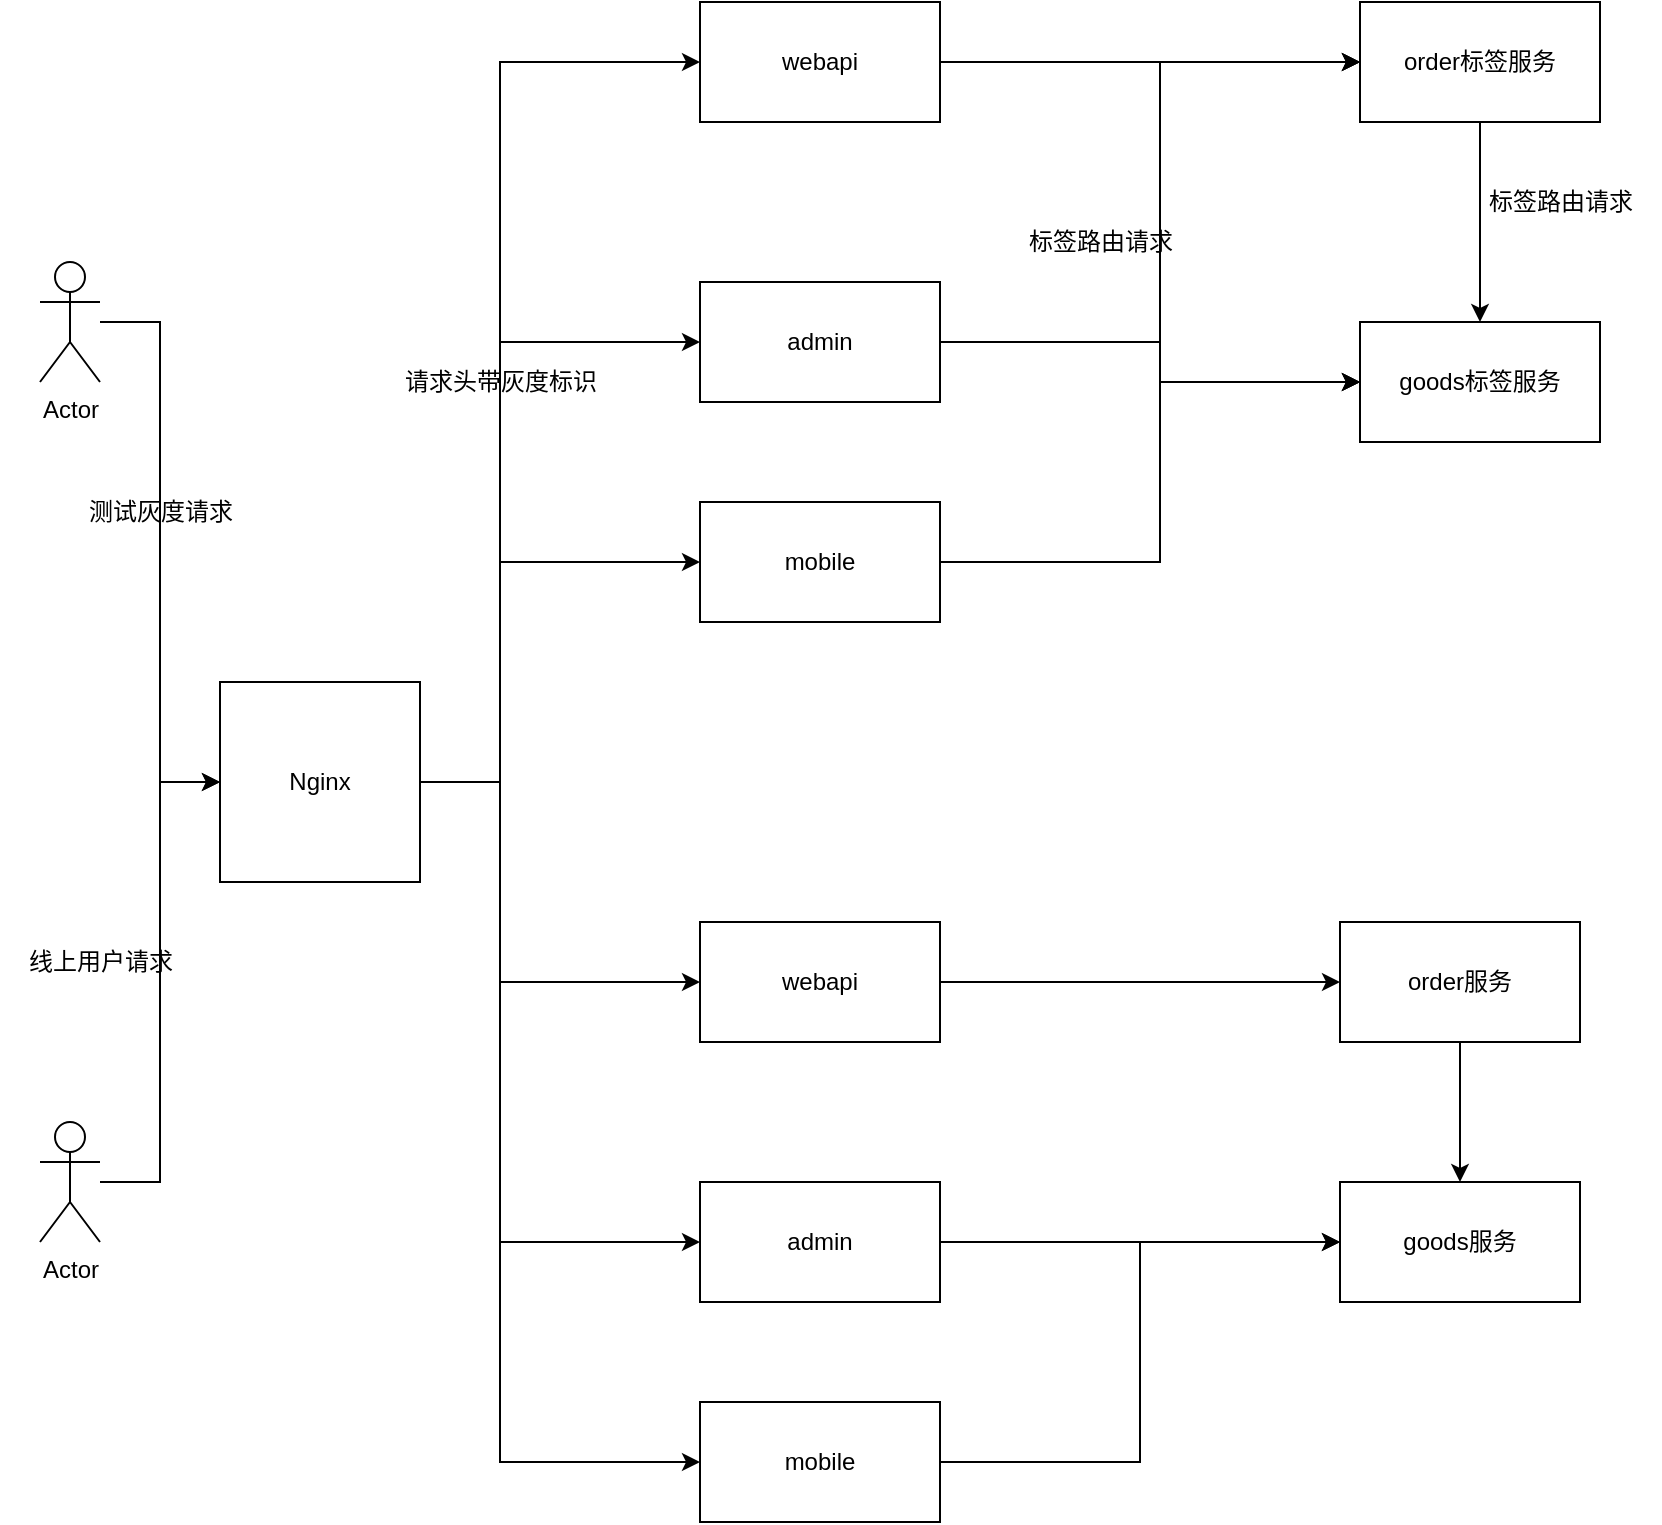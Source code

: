 <mxfile version="20.0.4" type="github">
  <diagram id="l8hXMBHkgcEJcSW0mbfh" name="Page-1">
    <mxGraphModel dx="1422" dy="762" grid="1" gridSize="10" guides="1" tooltips="1" connect="1" arrows="1" fold="1" page="1" pageScale="1" pageWidth="1600" pageHeight="1200" math="0" shadow="0">
      <root>
        <mxCell id="0" />
        <mxCell id="1" parent="0" />
        <mxCell id="4g0uPJAxf833FNb4WexL-21" style="edgeStyle=orthogonalEdgeStyle;rounded=0;orthogonalLoop=1;jettySize=auto;html=1;entryX=0;entryY=0.5;entryDx=0;entryDy=0;" edge="1" parent="1" source="4g0uPJAxf833FNb4WexL-4" target="4g0uPJAxf833FNb4WexL-16">
          <mxGeometry relative="1" as="geometry">
            <Array as="points">
              <mxPoint x="580" y="430" />
              <mxPoint x="580" y="180" />
            </Array>
          </mxGeometry>
        </mxCell>
        <mxCell id="4g0uPJAxf833FNb4WexL-25" style="edgeStyle=orthogonalEdgeStyle;rounded=0;orthogonalLoop=1;jettySize=auto;html=1;entryX=0;entryY=0.5;entryDx=0;entryDy=0;" edge="1" parent="1" source="4g0uPJAxf833FNb4WexL-4" target="4g0uPJAxf833FNb4WexL-18">
          <mxGeometry relative="1" as="geometry">
            <Array as="points">
              <mxPoint x="580" y="430" />
              <mxPoint x="580" y="340" />
            </Array>
          </mxGeometry>
        </mxCell>
        <mxCell id="4g0uPJAxf833FNb4WexL-4" value="mobile" style="rounded=0;whiteSpace=wrap;html=1;" vertex="1" parent="1">
          <mxGeometry x="350" y="400" width="120" height="60" as="geometry" />
        </mxCell>
        <mxCell id="4g0uPJAxf833FNb4WexL-20" style="edgeStyle=orthogonalEdgeStyle;rounded=0;orthogonalLoop=1;jettySize=auto;html=1;" edge="1" parent="1" source="4g0uPJAxf833FNb4WexL-5">
          <mxGeometry relative="1" as="geometry">
            <mxPoint x="680" y="180" as="targetPoint" />
            <Array as="points">
              <mxPoint x="580" y="320" />
              <mxPoint x="580" y="180" />
            </Array>
          </mxGeometry>
        </mxCell>
        <mxCell id="4g0uPJAxf833FNb4WexL-24" style="edgeStyle=orthogonalEdgeStyle;rounded=0;orthogonalLoop=1;jettySize=auto;html=1;entryX=0;entryY=0.5;entryDx=0;entryDy=0;" edge="1" parent="1" source="4g0uPJAxf833FNb4WexL-5" target="4g0uPJAxf833FNb4WexL-18">
          <mxGeometry relative="1" as="geometry">
            <Array as="points">
              <mxPoint x="580" y="320" />
              <mxPoint x="580" y="340" />
            </Array>
          </mxGeometry>
        </mxCell>
        <mxCell id="4g0uPJAxf833FNb4WexL-5" value="admin" style="rounded=0;whiteSpace=wrap;html=1;" vertex="1" parent="1">
          <mxGeometry x="350" y="290" width="120" height="60" as="geometry" />
        </mxCell>
        <mxCell id="4g0uPJAxf833FNb4WexL-19" style="edgeStyle=orthogonalEdgeStyle;rounded=0;orthogonalLoop=1;jettySize=auto;html=1;" edge="1" parent="1" source="4g0uPJAxf833FNb4WexL-6" target="4g0uPJAxf833FNb4WexL-16">
          <mxGeometry relative="1" as="geometry" />
        </mxCell>
        <mxCell id="4g0uPJAxf833FNb4WexL-23" style="edgeStyle=orthogonalEdgeStyle;rounded=0;orthogonalLoop=1;jettySize=auto;html=1;entryX=0;entryY=0.5;entryDx=0;entryDy=0;" edge="1" parent="1" source="4g0uPJAxf833FNb4WexL-6" target="4g0uPJAxf833FNb4WexL-18">
          <mxGeometry relative="1" as="geometry">
            <Array as="points">
              <mxPoint x="580" y="180" />
              <mxPoint x="580" y="340" />
            </Array>
          </mxGeometry>
        </mxCell>
        <mxCell id="4g0uPJAxf833FNb4WexL-6" value="webapi" style="rounded=0;whiteSpace=wrap;html=1;" vertex="1" parent="1">
          <mxGeometry x="350" y="150" width="120" height="60" as="geometry" />
        </mxCell>
        <mxCell id="4g0uPJAxf833FNb4WexL-12" style="edgeStyle=orthogonalEdgeStyle;rounded=0;orthogonalLoop=1;jettySize=auto;html=1;entryX=0;entryY=0.5;entryDx=0;entryDy=0;" edge="1" parent="1" source="4g0uPJAxf833FNb4WexL-7" target="4g0uPJAxf833FNb4WexL-6">
          <mxGeometry relative="1" as="geometry">
            <Array as="points">
              <mxPoint x="250" y="180" />
            </Array>
          </mxGeometry>
        </mxCell>
        <mxCell id="4g0uPJAxf833FNb4WexL-13" style="edgeStyle=orthogonalEdgeStyle;rounded=0;orthogonalLoop=1;jettySize=auto;html=1;entryX=0;entryY=0.5;entryDx=0;entryDy=0;" edge="1" parent="1" source="4g0uPJAxf833FNb4WexL-7" target="4g0uPJAxf833FNb4WexL-5">
          <mxGeometry relative="1" as="geometry">
            <Array as="points">
              <mxPoint x="250" y="540" />
              <mxPoint x="250" y="320" />
            </Array>
          </mxGeometry>
        </mxCell>
        <mxCell id="4g0uPJAxf833FNb4WexL-14" style="edgeStyle=orthogonalEdgeStyle;rounded=0;orthogonalLoop=1;jettySize=auto;html=1;entryX=0;entryY=0.5;entryDx=0;entryDy=0;" edge="1" parent="1" source="4g0uPJAxf833FNb4WexL-7" target="4g0uPJAxf833FNb4WexL-4">
          <mxGeometry relative="1" as="geometry">
            <Array as="points">
              <mxPoint x="250" y="430" />
            </Array>
          </mxGeometry>
        </mxCell>
        <mxCell id="4g0uPJAxf833FNb4WexL-42" style="edgeStyle=orthogonalEdgeStyle;rounded=0;orthogonalLoop=1;jettySize=auto;html=1;entryX=0;entryY=0.5;entryDx=0;entryDy=0;" edge="1" parent="1" source="4g0uPJAxf833FNb4WexL-7" target="4g0uPJAxf833FNb4WexL-28">
          <mxGeometry relative="1" as="geometry">
            <Array as="points">
              <mxPoint x="250" y="540" />
              <mxPoint x="250" y="640" />
            </Array>
          </mxGeometry>
        </mxCell>
        <mxCell id="4g0uPJAxf833FNb4WexL-43" style="edgeStyle=orthogonalEdgeStyle;rounded=0;orthogonalLoop=1;jettySize=auto;html=1;entryX=0;entryY=0.5;entryDx=0;entryDy=0;" edge="1" parent="1" source="4g0uPJAxf833FNb4WexL-7" target="4g0uPJAxf833FNb4WexL-29">
          <mxGeometry relative="1" as="geometry">
            <Array as="points">
              <mxPoint x="250" y="540" />
              <mxPoint x="250" y="770" />
            </Array>
          </mxGeometry>
        </mxCell>
        <mxCell id="4g0uPJAxf833FNb4WexL-44" style="edgeStyle=orthogonalEdgeStyle;rounded=0;orthogonalLoop=1;jettySize=auto;html=1;entryX=0;entryY=0.5;entryDx=0;entryDy=0;" edge="1" parent="1" source="4g0uPJAxf833FNb4WexL-7" target="4g0uPJAxf833FNb4WexL-30">
          <mxGeometry relative="1" as="geometry">
            <Array as="points">
              <mxPoint x="250" y="540" />
              <mxPoint x="250" y="880" />
            </Array>
          </mxGeometry>
        </mxCell>
        <mxCell id="4g0uPJAxf833FNb4WexL-7" value="Nginx" style="whiteSpace=wrap;html=1;aspect=fixed;" vertex="1" parent="1">
          <mxGeometry x="110" y="490" width="100" height="100" as="geometry" />
        </mxCell>
        <mxCell id="4g0uPJAxf833FNb4WexL-41" style="edgeStyle=orthogonalEdgeStyle;rounded=0;orthogonalLoop=1;jettySize=auto;html=1;entryX=0;entryY=0.5;entryDx=0;entryDy=0;" edge="1" parent="1" source="4g0uPJAxf833FNb4WexL-9" target="4g0uPJAxf833FNb4WexL-7">
          <mxGeometry relative="1" as="geometry" />
        </mxCell>
        <mxCell id="4g0uPJAxf833FNb4WexL-9" value="Actor" style="shape=umlActor;verticalLabelPosition=bottom;verticalAlign=top;html=1;outlineConnect=0;" vertex="1" parent="1">
          <mxGeometry x="20" y="280" width="30" height="60" as="geometry" />
        </mxCell>
        <mxCell id="4g0uPJAxf833FNb4WexL-11" value="测试灰度请求" style="text;html=1;align=center;verticalAlign=middle;resizable=0;points=[];autosize=1;strokeColor=none;fillColor=none;" vertex="1" parent="1">
          <mxGeometry x="30" y="390" width="100" height="30" as="geometry" />
        </mxCell>
        <mxCell id="4g0uPJAxf833FNb4WexL-15" value="请求头带灰度标识" style="text;html=1;align=center;verticalAlign=middle;resizable=0;points=[];autosize=1;strokeColor=none;fillColor=none;" vertex="1" parent="1">
          <mxGeometry x="190" y="325" width="120" height="30" as="geometry" />
        </mxCell>
        <mxCell id="4g0uPJAxf833FNb4WexL-26" style="edgeStyle=orthogonalEdgeStyle;rounded=0;orthogonalLoop=1;jettySize=auto;html=1;" edge="1" parent="1" source="4g0uPJAxf833FNb4WexL-16" target="4g0uPJAxf833FNb4WexL-18">
          <mxGeometry relative="1" as="geometry" />
        </mxCell>
        <mxCell id="4g0uPJAxf833FNb4WexL-16" value="order标签服务" style="rounded=0;whiteSpace=wrap;html=1;" vertex="1" parent="1">
          <mxGeometry x="680" y="150" width="120" height="60" as="geometry" />
        </mxCell>
        <mxCell id="4g0uPJAxf833FNb4WexL-18" value="goods标签服务" style="rounded=0;whiteSpace=wrap;html=1;" vertex="1" parent="1">
          <mxGeometry x="680" y="310" width="120" height="60" as="geometry" />
        </mxCell>
        <mxCell id="4g0uPJAxf833FNb4WexL-22" value="标签路由请求" style="text;html=1;align=center;verticalAlign=middle;resizable=0;points=[];autosize=1;strokeColor=none;fillColor=none;" vertex="1" parent="1">
          <mxGeometry x="500" y="255" width="100" height="30" as="geometry" />
        </mxCell>
        <mxCell id="4g0uPJAxf833FNb4WexL-27" value="标签路由请求" style="text;html=1;align=center;verticalAlign=middle;resizable=0;points=[];autosize=1;strokeColor=none;fillColor=none;" vertex="1" parent="1">
          <mxGeometry x="730" y="235" width="100" height="30" as="geometry" />
        </mxCell>
        <mxCell id="4g0uPJAxf833FNb4WexL-47" style="edgeStyle=orthogonalEdgeStyle;rounded=0;orthogonalLoop=1;jettySize=auto;html=1;entryX=0;entryY=0.5;entryDx=0;entryDy=0;" edge="1" parent="1" source="4g0uPJAxf833FNb4WexL-28" target="4g0uPJAxf833FNb4WexL-45">
          <mxGeometry relative="1" as="geometry" />
        </mxCell>
        <mxCell id="4g0uPJAxf833FNb4WexL-28" value="webapi" style="rounded=0;whiteSpace=wrap;html=1;" vertex="1" parent="1">
          <mxGeometry x="350" y="610" width="120" height="60" as="geometry" />
        </mxCell>
        <mxCell id="4g0uPJAxf833FNb4WexL-48" style="edgeStyle=orthogonalEdgeStyle;rounded=0;orthogonalLoop=1;jettySize=auto;html=1;" edge="1" parent="1" source="4g0uPJAxf833FNb4WexL-29" target="4g0uPJAxf833FNb4WexL-46">
          <mxGeometry relative="1" as="geometry" />
        </mxCell>
        <mxCell id="4g0uPJAxf833FNb4WexL-29" value="admin" style="rounded=0;whiteSpace=wrap;html=1;" vertex="1" parent="1">
          <mxGeometry x="350" y="740" width="120" height="60" as="geometry" />
        </mxCell>
        <mxCell id="4g0uPJAxf833FNb4WexL-50" style="edgeStyle=orthogonalEdgeStyle;rounded=0;orthogonalLoop=1;jettySize=auto;html=1;entryX=0;entryY=0.5;entryDx=0;entryDy=0;" edge="1" parent="1" source="4g0uPJAxf833FNb4WexL-30" target="4g0uPJAxf833FNb4WexL-46">
          <mxGeometry relative="1" as="geometry" />
        </mxCell>
        <mxCell id="4g0uPJAxf833FNb4WexL-30" value="mobile" style="rounded=0;whiteSpace=wrap;html=1;" vertex="1" parent="1">
          <mxGeometry x="350" y="850" width="120" height="60" as="geometry" />
        </mxCell>
        <mxCell id="4g0uPJAxf833FNb4WexL-34" style="edgeStyle=orthogonalEdgeStyle;rounded=0;orthogonalLoop=1;jettySize=auto;html=1;entryX=0;entryY=0.5;entryDx=0;entryDy=0;" edge="1" parent="1" source="4g0uPJAxf833FNb4WexL-31" target="4g0uPJAxf833FNb4WexL-7">
          <mxGeometry relative="1" as="geometry" />
        </mxCell>
        <mxCell id="4g0uPJAxf833FNb4WexL-31" value="Actor" style="shape=umlActor;verticalLabelPosition=bottom;verticalAlign=top;html=1;outlineConnect=0;" vertex="1" parent="1">
          <mxGeometry x="20" y="710" width="30" height="60" as="geometry" />
        </mxCell>
        <mxCell id="4g0uPJAxf833FNb4WexL-35" value="线上用户请求" style="text;html=1;align=center;verticalAlign=middle;resizable=0;points=[];autosize=1;strokeColor=none;fillColor=none;" vertex="1" parent="1">
          <mxGeometry y="615" width="100" height="30" as="geometry" />
        </mxCell>
        <mxCell id="4g0uPJAxf833FNb4WexL-51" style="edgeStyle=orthogonalEdgeStyle;rounded=0;orthogonalLoop=1;jettySize=auto;html=1;" edge="1" parent="1" source="4g0uPJAxf833FNb4WexL-45" target="4g0uPJAxf833FNb4WexL-46">
          <mxGeometry relative="1" as="geometry" />
        </mxCell>
        <mxCell id="4g0uPJAxf833FNb4WexL-45" value="order服务" style="rounded=0;whiteSpace=wrap;html=1;" vertex="1" parent="1">
          <mxGeometry x="670" y="610" width="120" height="60" as="geometry" />
        </mxCell>
        <mxCell id="4g0uPJAxf833FNb4WexL-46" value="goods服务" style="rounded=0;whiteSpace=wrap;html=1;" vertex="1" parent="1">
          <mxGeometry x="670" y="740" width="120" height="60" as="geometry" />
        </mxCell>
      </root>
    </mxGraphModel>
  </diagram>
</mxfile>
